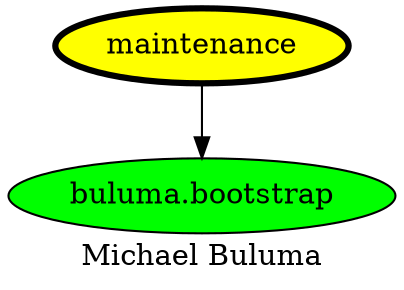 digraph PhiloDilemma {
  label = "Michael Buluma" ;
  overlap=false
  {
    "maintenance" [fillcolor=yellow style=filled penwidth=3]
    "buluma.bootstrap" [fillcolor=green style=filled]
  }
  "maintenance" -> "buluma.bootstrap"
}
